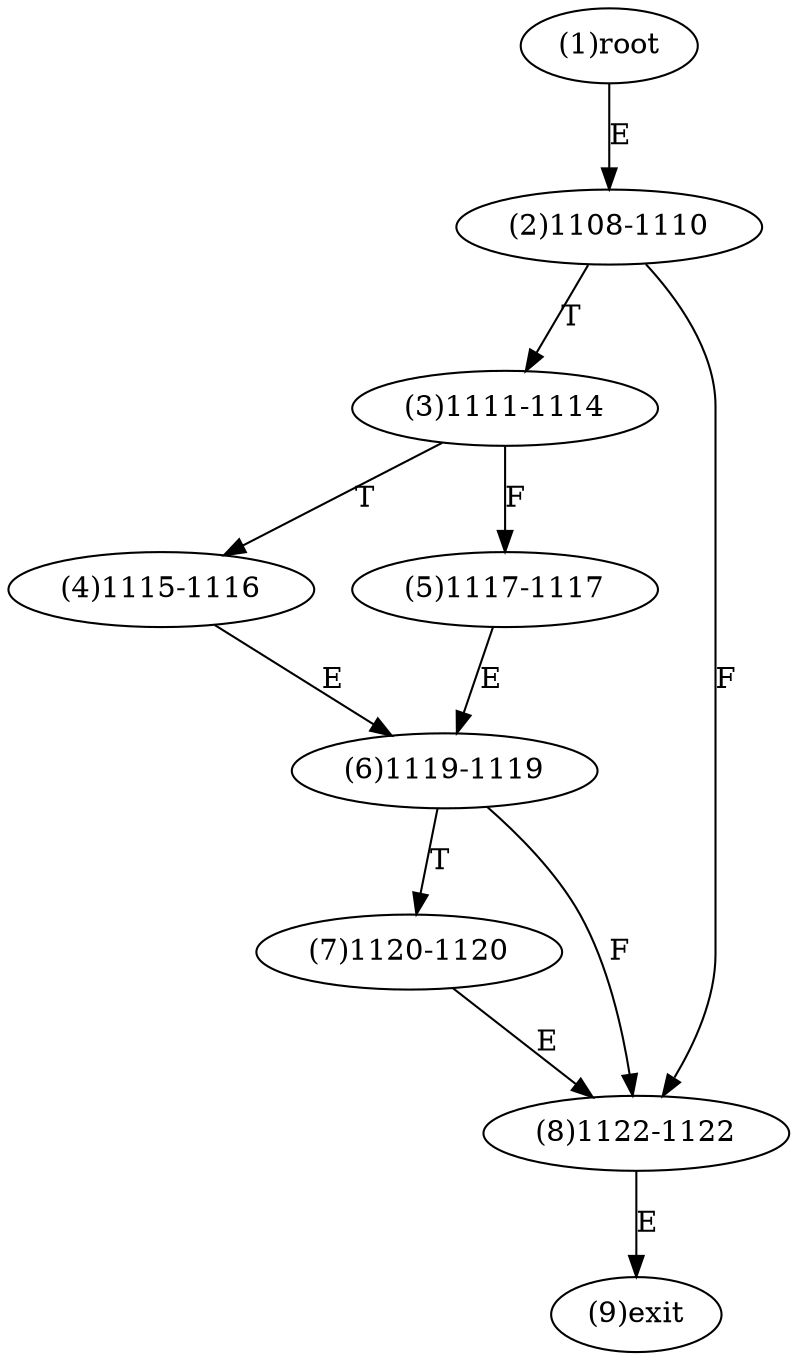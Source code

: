 digraph "" { 
1[ label="(1)root"];
2[ label="(2)1108-1110"];
3[ label="(3)1111-1114"];
4[ label="(4)1115-1116"];
5[ label="(5)1117-1117"];
6[ label="(6)1119-1119"];
7[ label="(7)1120-1120"];
8[ label="(8)1122-1122"];
9[ label="(9)exit"];
1->2[ label="E"];
2->8[ label="F"];
2->3[ label="T"];
3->5[ label="F"];
3->4[ label="T"];
4->6[ label="E"];
5->6[ label="E"];
6->8[ label="F"];
6->7[ label="T"];
7->8[ label="E"];
8->9[ label="E"];
}